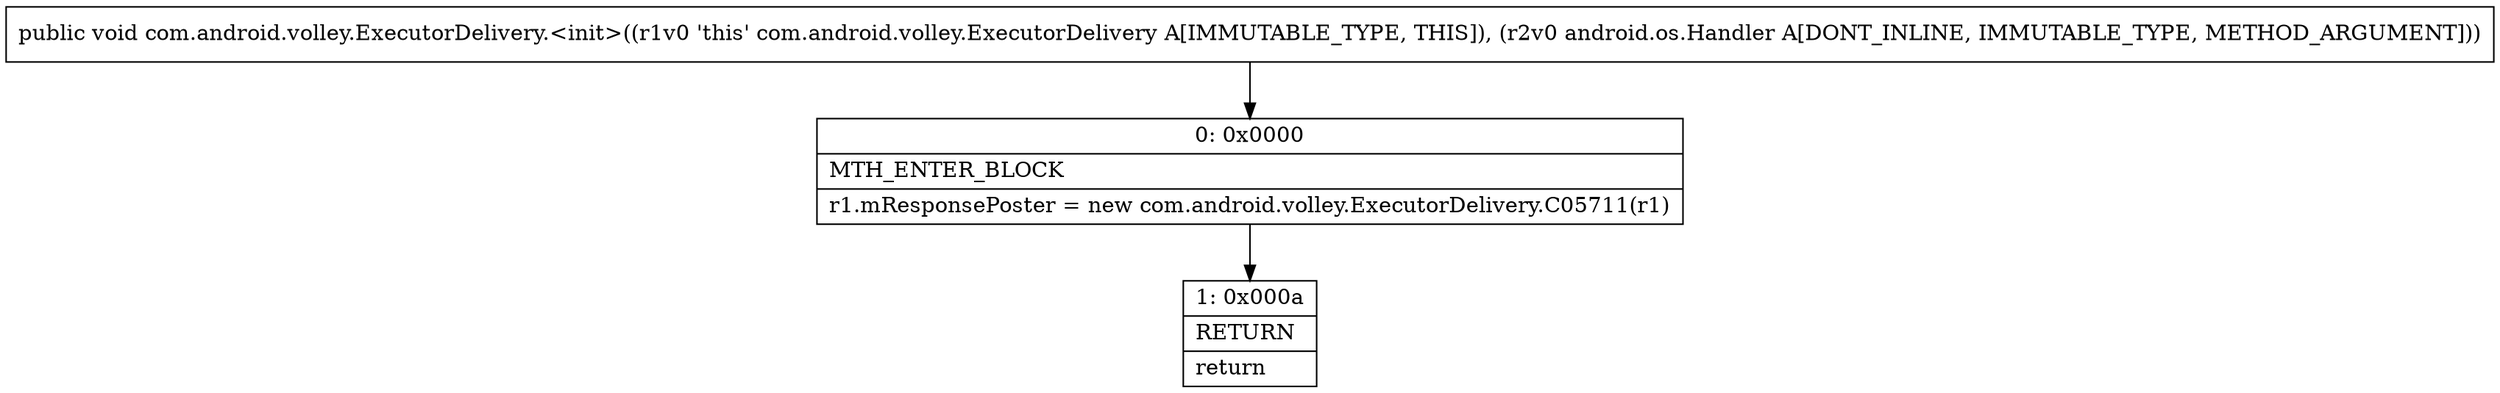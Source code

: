 digraph "CFG forcom.android.volley.ExecutorDelivery.\<init\>(Landroid\/os\/Handler;)V" {
Node_0 [shape=record,label="{0\:\ 0x0000|MTH_ENTER_BLOCK\l|r1.mResponsePoster = new com.android.volley.ExecutorDelivery.C05711(r1)\l}"];
Node_1 [shape=record,label="{1\:\ 0x000a|RETURN\l|return\l}"];
MethodNode[shape=record,label="{public void com.android.volley.ExecutorDelivery.\<init\>((r1v0 'this' com.android.volley.ExecutorDelivery A[IMMUTABLE_TYPE, THIS]), (r2v0 android.os.Handler A[DONT_INLINE, IMMUTABLE_TYPE, METHOD_ARGUMENT])) }"];
MethodNode -> Node_0;
Node_0 -> Node_1;
}

